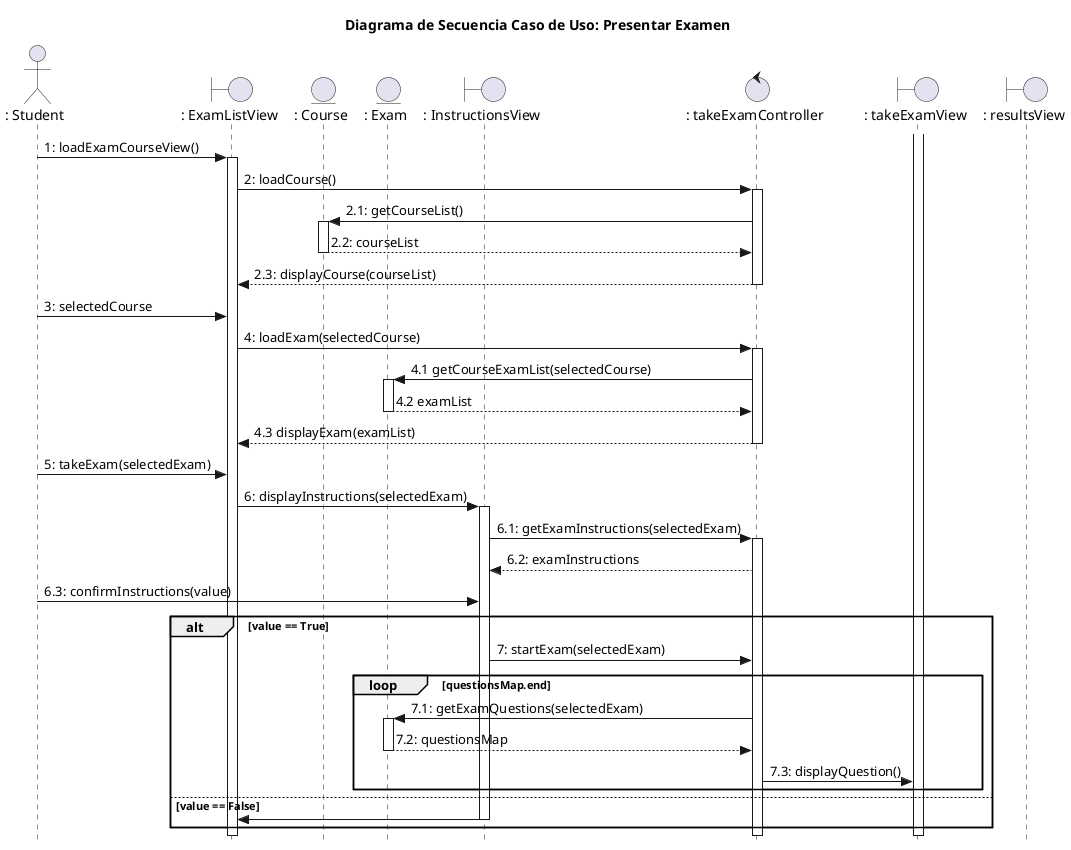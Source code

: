 @startuml "Sequence Diagram"

skinparam style strictuml
title "Diagrama de Secuencia Caso de Uso: Presentar Examen"

actor ": Student" as S 
boundary ": ExamListView" as ELV
entity ": Course" as Course
entity ": Exam" as E 
boundary ": InstructionsView" as IV
control ": takeExamController" as TEC  
boundary ": takeExamView" as TEV
boundary ": resultsView" as RV

S -> ELV : 1: loadExamCourseView()
activate ELV
ELV -> TEC : 2: loadCourse()
activate TEC 

TEC -> Course : 2.1: getCourseList()
activate Course
Course --> TEC: 2.2: courseList
deactivate Course
TEC --> ELV : 2.3: displayCourse(courseList)
deactivate TEC

S -> ELV : 3: selectedCourse
ELV -> TEC : 4: loadExam(selectedCourse) 
activate TEC 
TEC -> E : 4.1 getCourseExamList(selectedCourse)
activate E
E --> TEC : 4.2 examList
deactivate E
TEC --> ELV : 4.3 displayExam(examList)
deactivate TEC

S -> ELV : 5: takeExam(selectedExam)
ELV -> IV : 6: displayInstructions(selectedExam)
activate IV
IV -> TEC : 6.1: getExamInstructions(selectedExam)
activate TEC 
TEC --> IV : 6.2: examInstructions

S -> IV : 6.3: confirmInstructions(value) 

alt value == True
IV -> TEC: 7: startExam(selectedExam)
loop questionsMap.end
TEC -> E : 7.1: getExamQuestions(selectedExam)
activate E
E --> TEC : 7.2: questionsMap
deactivate E
TEC -> TEV : 7.3: displayQuestion()
end
activate TEV
else value == False
IV -> ELV
deactivate IV 

end 
@enduml